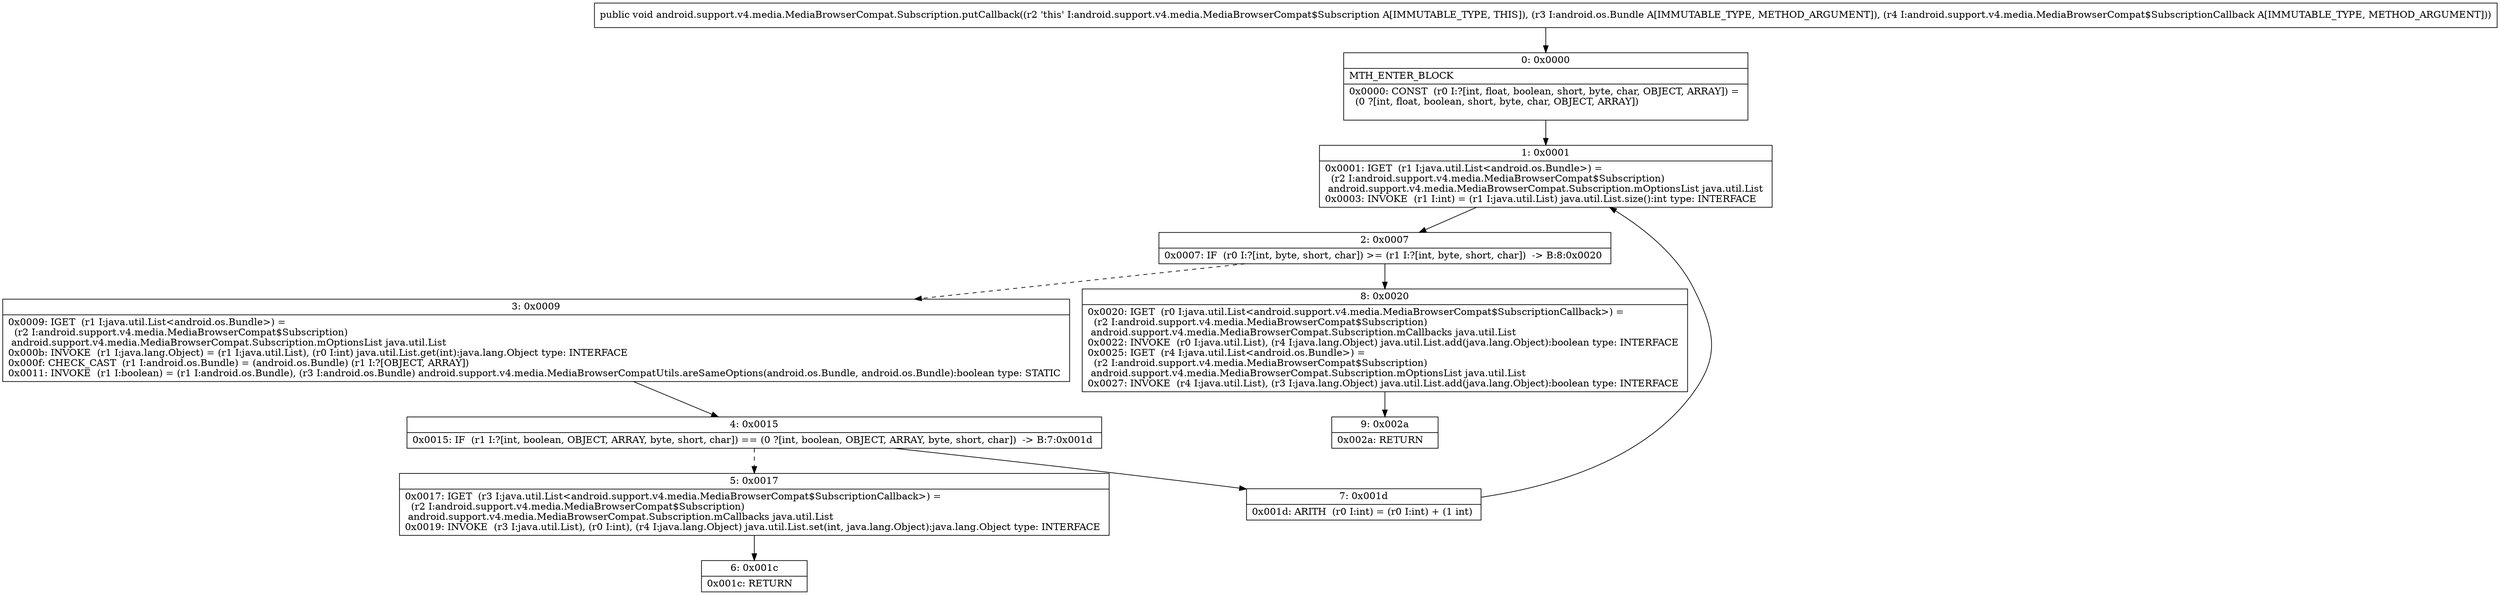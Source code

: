 digraph "CFG forandroid.support.v4.media.MediaBrowserCompat.Subscription.putCallback(Landroid\/os\/Bundle;Landroid\/support\/v4\/media\/MediaBrowserCompat$SubscriptionCallback;)V" {
Node_0 [shape=record,label="{0\:\ 0x0000|MTH_ENTER_BLOCK\l|0x0000: CONST  (r0 I:?[int, float, boolean, short, byte, char, OBJECT, ARRAY]) = \l  (0 ?[int, float, boolean, short, byte, char, OBJECT, ARRAY])\l \l}"];
Node_1 [shape=record,label="{1\:\ 0x0001|0x0001: IGET  (r1 I:java.util.List\<android.os.Bundle\>) = \l  (r2 I:android.support.v4.media.MediaBrowserCompat$Subscription)\l android.support.v4.media.MediaBrowserCompat.Subscription.mOptionsList java.util.List \l0x0003: INVOKE  (r1 I:int) = (r1 I:java.util.List) java.util.List.size():int type: INTERFACE \l}"];
Node_2 [shape=record,label="{2\:\ 0x0007|0x0007: IF  (r0 I:?[int, byte, short, char]) \>= (r1 I:?[int, byte, short, char])  \-\> B:8:0x0020 \l}"];
Node_3 [shape=record,label="{3\:\ 0x0009|0x0009: IGET  (r1 I:java.util.List\<android.os.Bundle\>) = \l  (r2 I:android.support.v4.media.MediaBrowserCompat$Subscription)\l android.support.v4.media.MediaBrowserCompat.Subscription.mOptionsList java.util.List \l0x000b: INVOKE  (r1 I:java.lang.Object) = (r1 I:java.util.List), (r0 I:int) java.util.List.get(int):java.lang.Object type: INTERFACE \l0x000f: CHECK_CAST  (r1 I:android.os.Bundle) = (android.os.Bundle) (r1 I:?[OBJECT, ARRAY]) \l0x0011: INVOKE  (r1 I:boolean) = (r1 I:android.os.Bundle), (r3 I:android.os.Bundle) android.support.v4.media.MediaBrowserCompatUtils.areSameOptions(android.os.Bundle, android.os.Bundle):boolean type: STATIC \l}"];
Node_4 [shape=record,label="{4\:\ 0x0015|0x0015: IF  (r1 I:?[int, boolean, OBJECT, ARRAY, byte, short, char]) == (0 ?[int, boolean, OBJECT, ARRAY, byte, short, char])  \-\> B:7:0x001d \l}"];
Node_5 [shape=record,label="{5\:\ 0x0017|0x0017: IGET  (r3 I:java.util.List\<android.support.v4.media.MediaBrowserCompat$SubscriptionCallback\>) = \l  (r2 I:android.support.v4.media.MediaBrowserCompat$Subscription)\l android.support.v4.media.MediaBrowserCompat.Subscription.mCallbacks java.util.List \l0x0019: INVOKE  (r3 I:java.util.List), (r0 I:int), (r4 I:java.lang.Object) java.util.List.set(int, java.lang.Object):java.lang.Object type: INTERFACE \l}"];
Node_6 [shape=record,label="{6\:\ 0x001c|0x001c: RETURN   \l}"];
Node_7 [shape=record,label="{7\:\ 0x001d|0x001d: ARITH  (r0 I:int) = (r0 I:int) + (1 int) \l}"];
Node_8 [shape=record,label="{8\:\ 0x0020|0x0020: IGET  (r0 I:java.util.List\<android.support.v4.media.MediaBrowserCompat$SubscriptionCallback\>) = \l  (r2 I:android.support.v4.media.MediaBrowserCompat$Subscription)\l android.support.v4.media.MediaBrowserCompat.Subscription.mCallbacks java.util.List \l0x0022: INVOKE  (r0 I:java.util.List), (r4 I:java.lang.Object) java.util.List.add(java.lang.Object):boolean type: INTERFACE \l0x0025: IGET  (r4 I:java.util.List\<android.os.Bundle\>) = \l  (r2 I:android.support.v4.media.MediaBrowserCompat$Subscription)\l android.support.v4.media.MediaBrowserCompat.Subscription.mOptionsList java.util.List \l0x0027: INVOKE  (r4 I:java.util.List), (r3 I:java.lang.Object) java.util.List.add(java.lang.Object):boolean type: INTERFACE \l}"];
Node_9 [shape=record,label="{9\:\ 0x002a|0x002a: RETURN   \l}"];
MethodNode[shape=record,label="{public void android.support.v4.media.MediaBrowserCompat.Subscription.putCallback((r2 'this' I:android.support.v4.media.MediaBrowserCompat$Subscription A[IMMUTABLE_TYPE, THIS]), (r3 I:android.os.Bundle A[IMMUTABLE_TYPE, METHOD_ARGUMENT]), (r4 I:android.support.v4.media.MediaBrowserCompat$SubscriptionCallback A[IMMUTABLE_TYPE, METHOD_ARGUMENT])) }"];
MethodNode -> Node_0;
Node_0 -> Node_1;
Node_1 -> Node_2;
Node_2 -> Node_3[style=dashed];
Node_2 -> Node_8;
Node_3 -> Node_4;
Node_4 -> Node_5[style=dashed];
Node_4 -> Node_7;
Node_5 -> Node_6;
Node_7 -> Node_1;
Node_8 -> Node_9;
}

